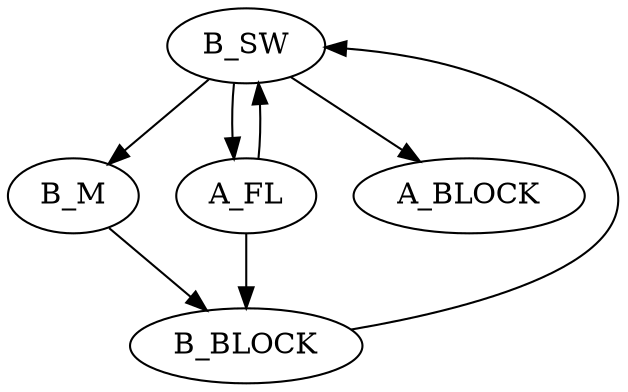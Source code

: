 digraph g {
name="StaticCouplingB";
edge  [type="defdst"]
node  [cpu="1"];
  	B_SW 	[type="switch", toffs="0", pattern="B", patentry="true"];
	B_M     [type="tmsg",  toffs="500", pattern="B", id="0x112c0ff000500801", par="0x0000140000000055"];
	B_BLOCK [type="block", tperiod="5000", pattern="B", patexit="true"];
	
	B_SW -> B_M -> B_BLOCK -> B_SW [type="defdst"];
	
	A_FL -> B_BLOCK [type="target"];
	A_FL -> B_SW [type="flushovr"];
	B_SW -> A_BLOCK [type="target"];
	B_SW -> A_FL [type="switchdst"];

}

